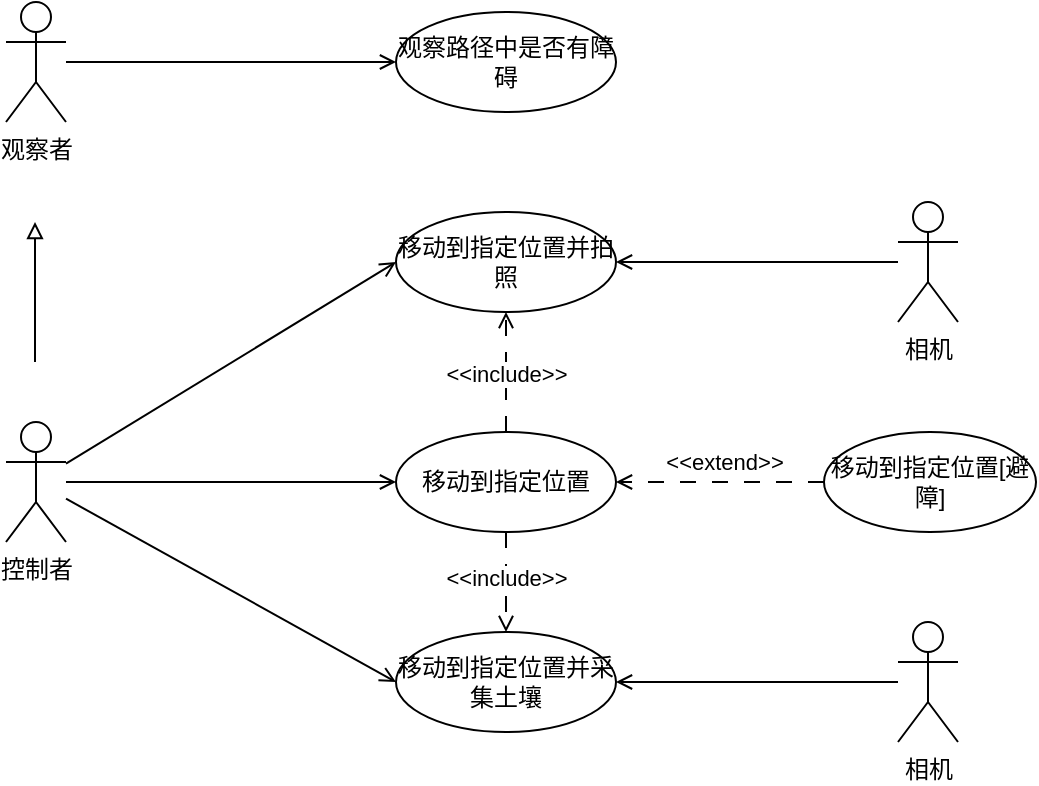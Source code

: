 <mxfile>
    <diagram id="Uo7Vj2YLyYwsoy8zxMVA" name="第 1 页">
        <mxGraphModel dx="764" dy="539" grid="1" gridSize="10" guides="1" tooltips="1" connect="1" arrows="1" fold="1" page="1" pageScale="1" pageWidth="827" pageHeight="1169" math="0" shadow="0">
            <root>
                <mxCell id="0"/>
                <mxCell id="1" parent="0"/>
                <mxCell id="26" style="edgeStyle=none;html=1;fontFamily=Helvetica;endArrow=open;endFill=0;entryX=0;entryY=0.5;entryDx=0;entryDy=0;fillOpacity=100;" parent="1" source="6" target="27" edge="1">
                    <mxGeometry relative="1" as="geometry">
                        <mxPoint x="281" y="233" as="targetPoint"/>
                    </mxGeometry>
                </mxCell>
                <mxCell id="6" value="观察者" style="shape=umlActor;verticalLabelPosition=bottom;verticalAlign=top;html=1;outlineConnect=0;fillOpacity=100;" parent="1" vertex="1">
                    <mxGeometry x="150" y="178" width="30" height="60" as="geometry"/>
                </mxCell>
                <mxCell id="11" style="html=1;endArrow=block;endFill=0;fillOpacity=100;" parent="1" edge="1">
                    <mxGeometry relative="1" as="geometry">
                        <mxPoint x="164.5" y="358" as="sourcePoint"/>
                        <mxPoint x="164.5" y="288" as="targetPoint"/>
                    </mxGeometry>
                </mxCell>
                <mxCell id="25" style="edgeStyle=none;html=1;entryX=0;entryY=0.5;entryDx=0;entryDy=0;fontFamily=Helvetica;endArrow=open;endFill=0;fillOpacity=100;" parent="1" source="7" target="21" edge="1">
                    <mxGeometry relative="1" as="geometry"/>
                </mxCell>
                <mxCell id="28" style="edgeStyle=none;html=1;entryX=0;entryY=0.5;entryDx=0;entryDy=0;fontFamily=Helvetica;endArrow=open;endFill=0;fillOpacity=100;" parent="1" source="7" target="9" edge="1">
                    <mxGeometry relative="1" as="geometry"/>
                </mxCell>
                <mxCell id="29" style="edgeStyle=none;html=1;entryX=0;entryY=0.5;entryDx=0;entryDy=0;fontFamily=Helvetica;endArrow=open;endFill=0;fillOpacity=100;" parent="1" source="7" target="18" edge="1">
                    <mxGeometry relative="1" as="geometry"/>
                </mxCell>
                <mxCell id="7" value="控制者" style="shape=umlActor;verticalLabelPosition=bottom;verticalAlign=top;html=1;outlineConnect=0;fillOpacity=100;" parent="1" vertex="1">
                    <mxGeometry x="150" y="388" width="30" height="60" as="geometry"/>
                </mxCell>
                <mxCell id="19" style="edgeStyle=none;html=1;exitX=0.5;exitY=0;exitDx=0;exitDy=0;entryX=0.5;entryY=1;entryDx=0;entryDy=0;dashed=1;dashPattern=8 8;fontFamily=Times New Roman;endArrow=open;endFill=0;fillOpacity=100;" parent="1" source="9" target="18" edge="1">
                    <mxGeometry relative="1" as="geometry"/>
                </mxCell>
                <mxCell id="20" value="&lt;font face=&quot;Helvetica&quot;&gt;&amp;lt;&amp;lt;include&amp;gt;&amp;gt;&lt;/font&gt;" style="edgeLabel;html=1;align=center;verticalAlign=middle;resizable=0;points=[];fontFamily=Times New Roman;fillOpacity=100;" parent="19" vertex="1" connectable="0">
                    <mxGeometry x="-0.395" y="-1" relative="1" as="geometry">
                        <mxPoint x="-1" y="-11" as="offset"/>
                    </mxGeometry>
                </mxCell>
                <mxCell id="22" style="edgeStyle=none;html=1;exitX=0.5;exitY=1;exitDx=0;exitDy=0;entryX=0.5;entryY=0;entryDx=0;entryDy=0;dashed=1;dashPattern=8 8;fontFamily=Helvetica;endArrow=open;endFill=0;fillOpacity=100;" parent="1" source="9" target="21" edge="1">
                    <mxGeometry relative="1" as="geometry"/>
                </mxCell>
                <mxCell id="23" value="&amp;lt;&amp;lt;include&amp;gt;&amp;gt;" style="edgeLabel;html=1;align=center;verticalAlign=middle;resizable=0;points=[];fontFamily=Helvetica;fillOpacity=100;" parent="22" vertex="1" connectable="0">
                    <mxGeometry x="0.254" y="2" relative="1" as="geometry">
                        <mxPoint x="-2" y="-9" as="offset"/>
                    </mxGeometry>
                </mxCell>
                <mxCell id="9" value="移动到指定位置" style="ellipse;whiteSpace=wrap;html=1;align=center;fillOpacity=100;" parent="1" vertex="1">
                    <mxGeometry x="345" y="393" width="110" height="50" as="geometry"/>
                </mxCell>
                <mxCell id="14" style="edgeStyle=none;html=1;exitX=0;exitY=0.5;exitDx=0;exitDy=0;entryX=1;entryY=0.5;entryDx=0;entryDy=0;endArrow=open;endFill=0;dashed=1;dashPattern=8 8;fillOpacity=100;" parent="1" source="13" target="9" edge="1">
                    <mxGeometry relative="1" as="geometry"/>
                </mxCell>
                <mxCell id="16" value="&amp;lt;&amp;lt;extend&amp;gt;&amp;gt;" style="edgeLabel;html=1;align=center;verticalAlign=middle;resizable=0;points=[];fillOpacity=100;" parent="14" vertex="1" connectable="0">
                    <mxGeometry x="-0.316" relative="1" as="geometry">
                        <mxPoint x="-15" y="-10" as="offset"/>
                    </mxGeometry>
                </mxCell>
                <mxCell id="13" value="移动到指定位置[避障]" style="ellipse;whiteSpace=wrap;html=1;align=center;fillOpacity=100;" parent="1" vertex="1">
                    <mxGeometry x="559" y="393" width="106" height="50" as="geometry"/>
                </mxCell>
                <mxCell id="18" value="移动到指定位置并拍照" style="ellipse;whiteSpace=wrap;html=1;align=center;fillOpacity=100;" parent="1" vertex="1">
                    <mxGeometry x="345" y="283" width="110" height="50" as="geometry"/>
                </mxCell>
                <mxCell id="21" value="移动到指定位置并采集土壤" style="ellipse;whiteSpace=wrap;html=1;align=center;fillOpacity=100;" parent="1" vertex="1">
                    <mxGeometry x="345" y="493" width="110" height="50" as="geometry"/>
                </mxCell>
                <mxCell id="27" value="观察路径中是否有障碍" style="ellipse;whiteSpace=wrap;html=1;align=center;fillOpacity=100;" parent="1" vertex="1">
                    <mxGeometry x="345" y="183" width="110" height="50" as="geometry"/>
                </mxCell>
                <mxCell id="31" style="edgeStyle=none;html=1;entryX=1;entryY=0.5;entryDx=0;entryDy=0;endArrow=open;endFill=0;fillOpacity=100;" parent="1" source="30" target="18" edge="1">
                    <mxGeometry relative="1" as="geometry"/>
                </mxCell>
                <mxCell id="30" value="相机" style="shape=umlActor;verticalLabelPosition=bottom;verticalAlign=top;html=1;outlineConnect=0;fillOpacity=100;" parent="1" vertex="1">
                    <mxGeometry x="596" y="278" width="30" height="60" as="geometry"/>
                </mxCell>
                <mxCell id="33" style="edgeStyle=none;html=1;entryX=1;entryY=0.5;entryDx=0;entryDy=0;endArrow=open;endFill=0;fillOpacity=100;" parent="1" source="32" target="21" edge="1">
                    <mxGeometry relative="1" as="geometry"/>
                </mxCell>
                <mxCell id="32" value="相机" style="shape=umlActor;verticalLabelPosition=bottom;verticalAlign=top;html=1;outlineConnect=0;fillOpacity=100;" parent="1" vertex="1">
                    <mxGeometry x="596" y="488" width="30" height="60" as="geometry"/>
                </mxCell>
            </root>
        </mxGraphModel>
    </diagram>
</mxfile>